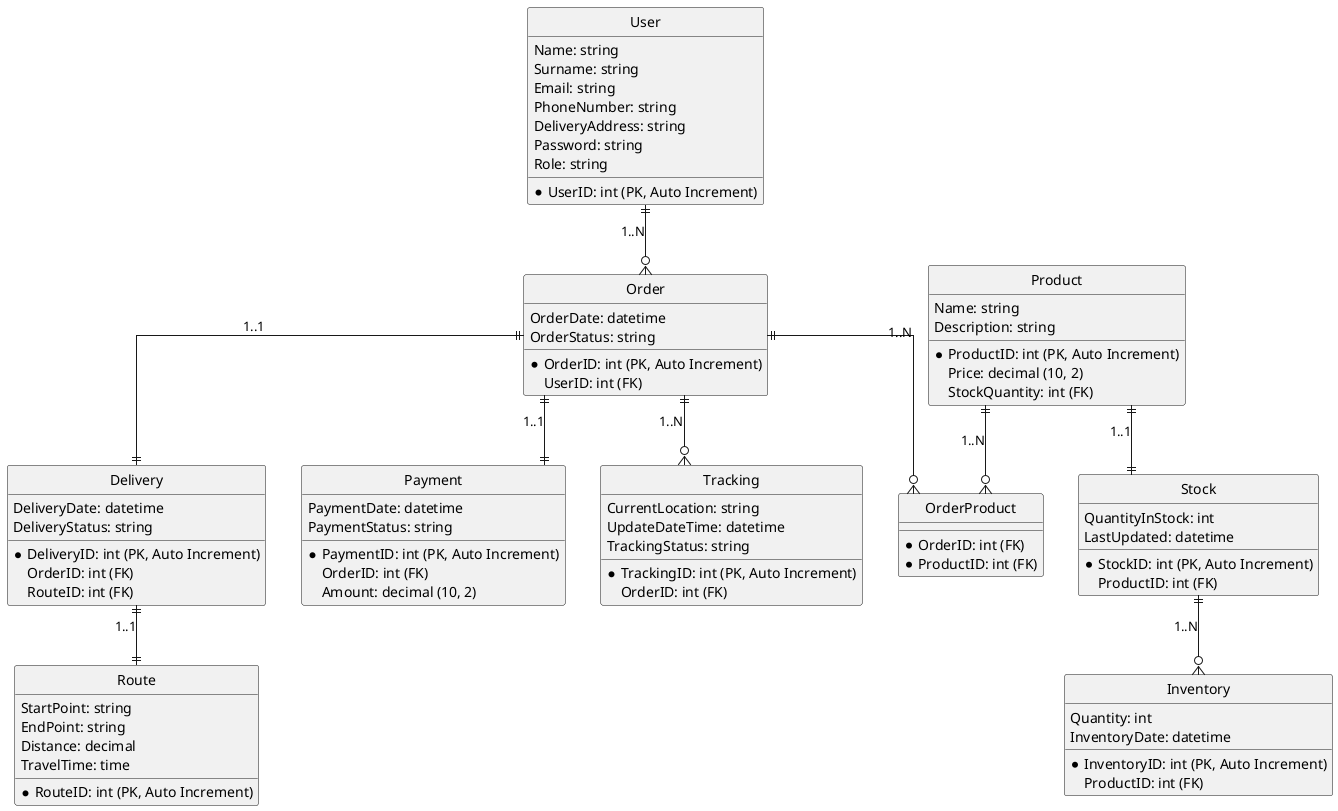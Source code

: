 @startuml
' Настройка отображения
hide circle
skinparam linetype ortho

' Сущности
entity User {
  *UserID: int (PK, Auto Increment)
  Name: string
  Surname: string
  Email: string
  PhoneNumber: string
  DeliveryAddress: string
  Password: string
  Role: string
} 

entity Order {
  *OrderID: int (PK, Auto Increment)
  UserID: int (FK)
  OrderDate: datetime
  OrderStatus: string
}

entity Product {
  *ProductID: int (PK, Auto Increment)
  Name: string
  Description: string
  Price: decimal (10, 2)
  StockQuantity: int (FK)
}

entity Delivery {
  *DeliveryID: int (PK, Auto Increment)
  OrderID: int (FK)
  RouteID: int (FK)
  DeliveryDate: datetime
  DeliveryStatus: string
}

entity Route {
  *RouteID: int (PK, Auto Increment)
  StartPoint: string
  EndPoint: string
  Distance: decimal
  TravelTime: time
}

entity Inventory {
  *InventoryID: int (PK, Auto Increment)
  ProductID: int (FK)
  Quantity: int
  InventoryDate: datetime
}

entity Payment {
  *PaymentID: int (PK, Auto Increment)
  OrderID: int (FK)
  Amount: decimal (10, 2)
  PaymentDate: datetime
  PaymentStatus: string
}

entity Tracking {
  *TrackingID: int (PK, Auto Increment)
  OrderID: int (FK)
  CurrentLocation: string
  UpdateDateTime: datetime
  TrackingStatus: string
}

entity Stock {
  *StockID: int (PK, Auto Increment)
  ProductID: int (FK)
  QuantityInStock: int
  LastUpdated: datetime
}

' Связи
User ||--o{ Order : "1..N"

Order ||--|| Delivery : "1..1"
Delivery ||--|| Route : "1..1"
Product ||--|| Stock : "1..1"
Stock ||--o{ Inventory : "1..N"
Order ||--|| Payment : "1..1"
Order ||--o{ Tracking : "1..N"

' Промежуточная таблица для связи M:N между Order и Product
entity OrderProduct {
  *OrderID: int (FK)
  *ProductID: int (FK)
}

Order ||--o{ OrderProduct : "1..N"
Product ||--o{ OrderProduct : "1..N"

@enduml
